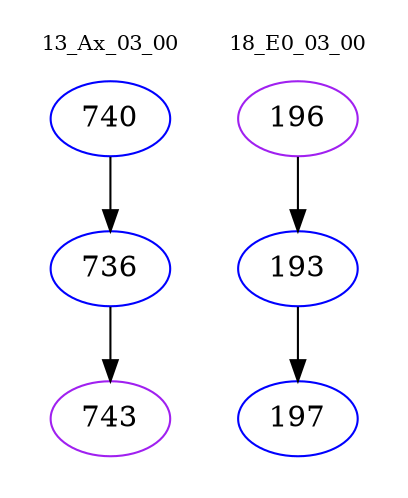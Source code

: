 digraph{
subgraph cluster_0 {
color = white
label = "13_Ax_03_00";
fontsize=10;
T0_740 [label="740", color="blue"]
T0_740 -> T0_736 [color="black"]
T0_736 [label="736", color="blue"]
T0_736 -> T0_743 [color="black"]
T0_743 [label="743", color="purple"]
}
subgraph cluster_1 {
color = white
label = "18_E0_03_00";
fontsize=10;
T1_196 [label="196", color="purple"]
T1_196 -> T1_193 [color="black"]
T1_193 [label="193", color="blue"]
T1_193 -> T1_197 [color="black"]
T1_197 [label="197", color="blue"]
}
}
